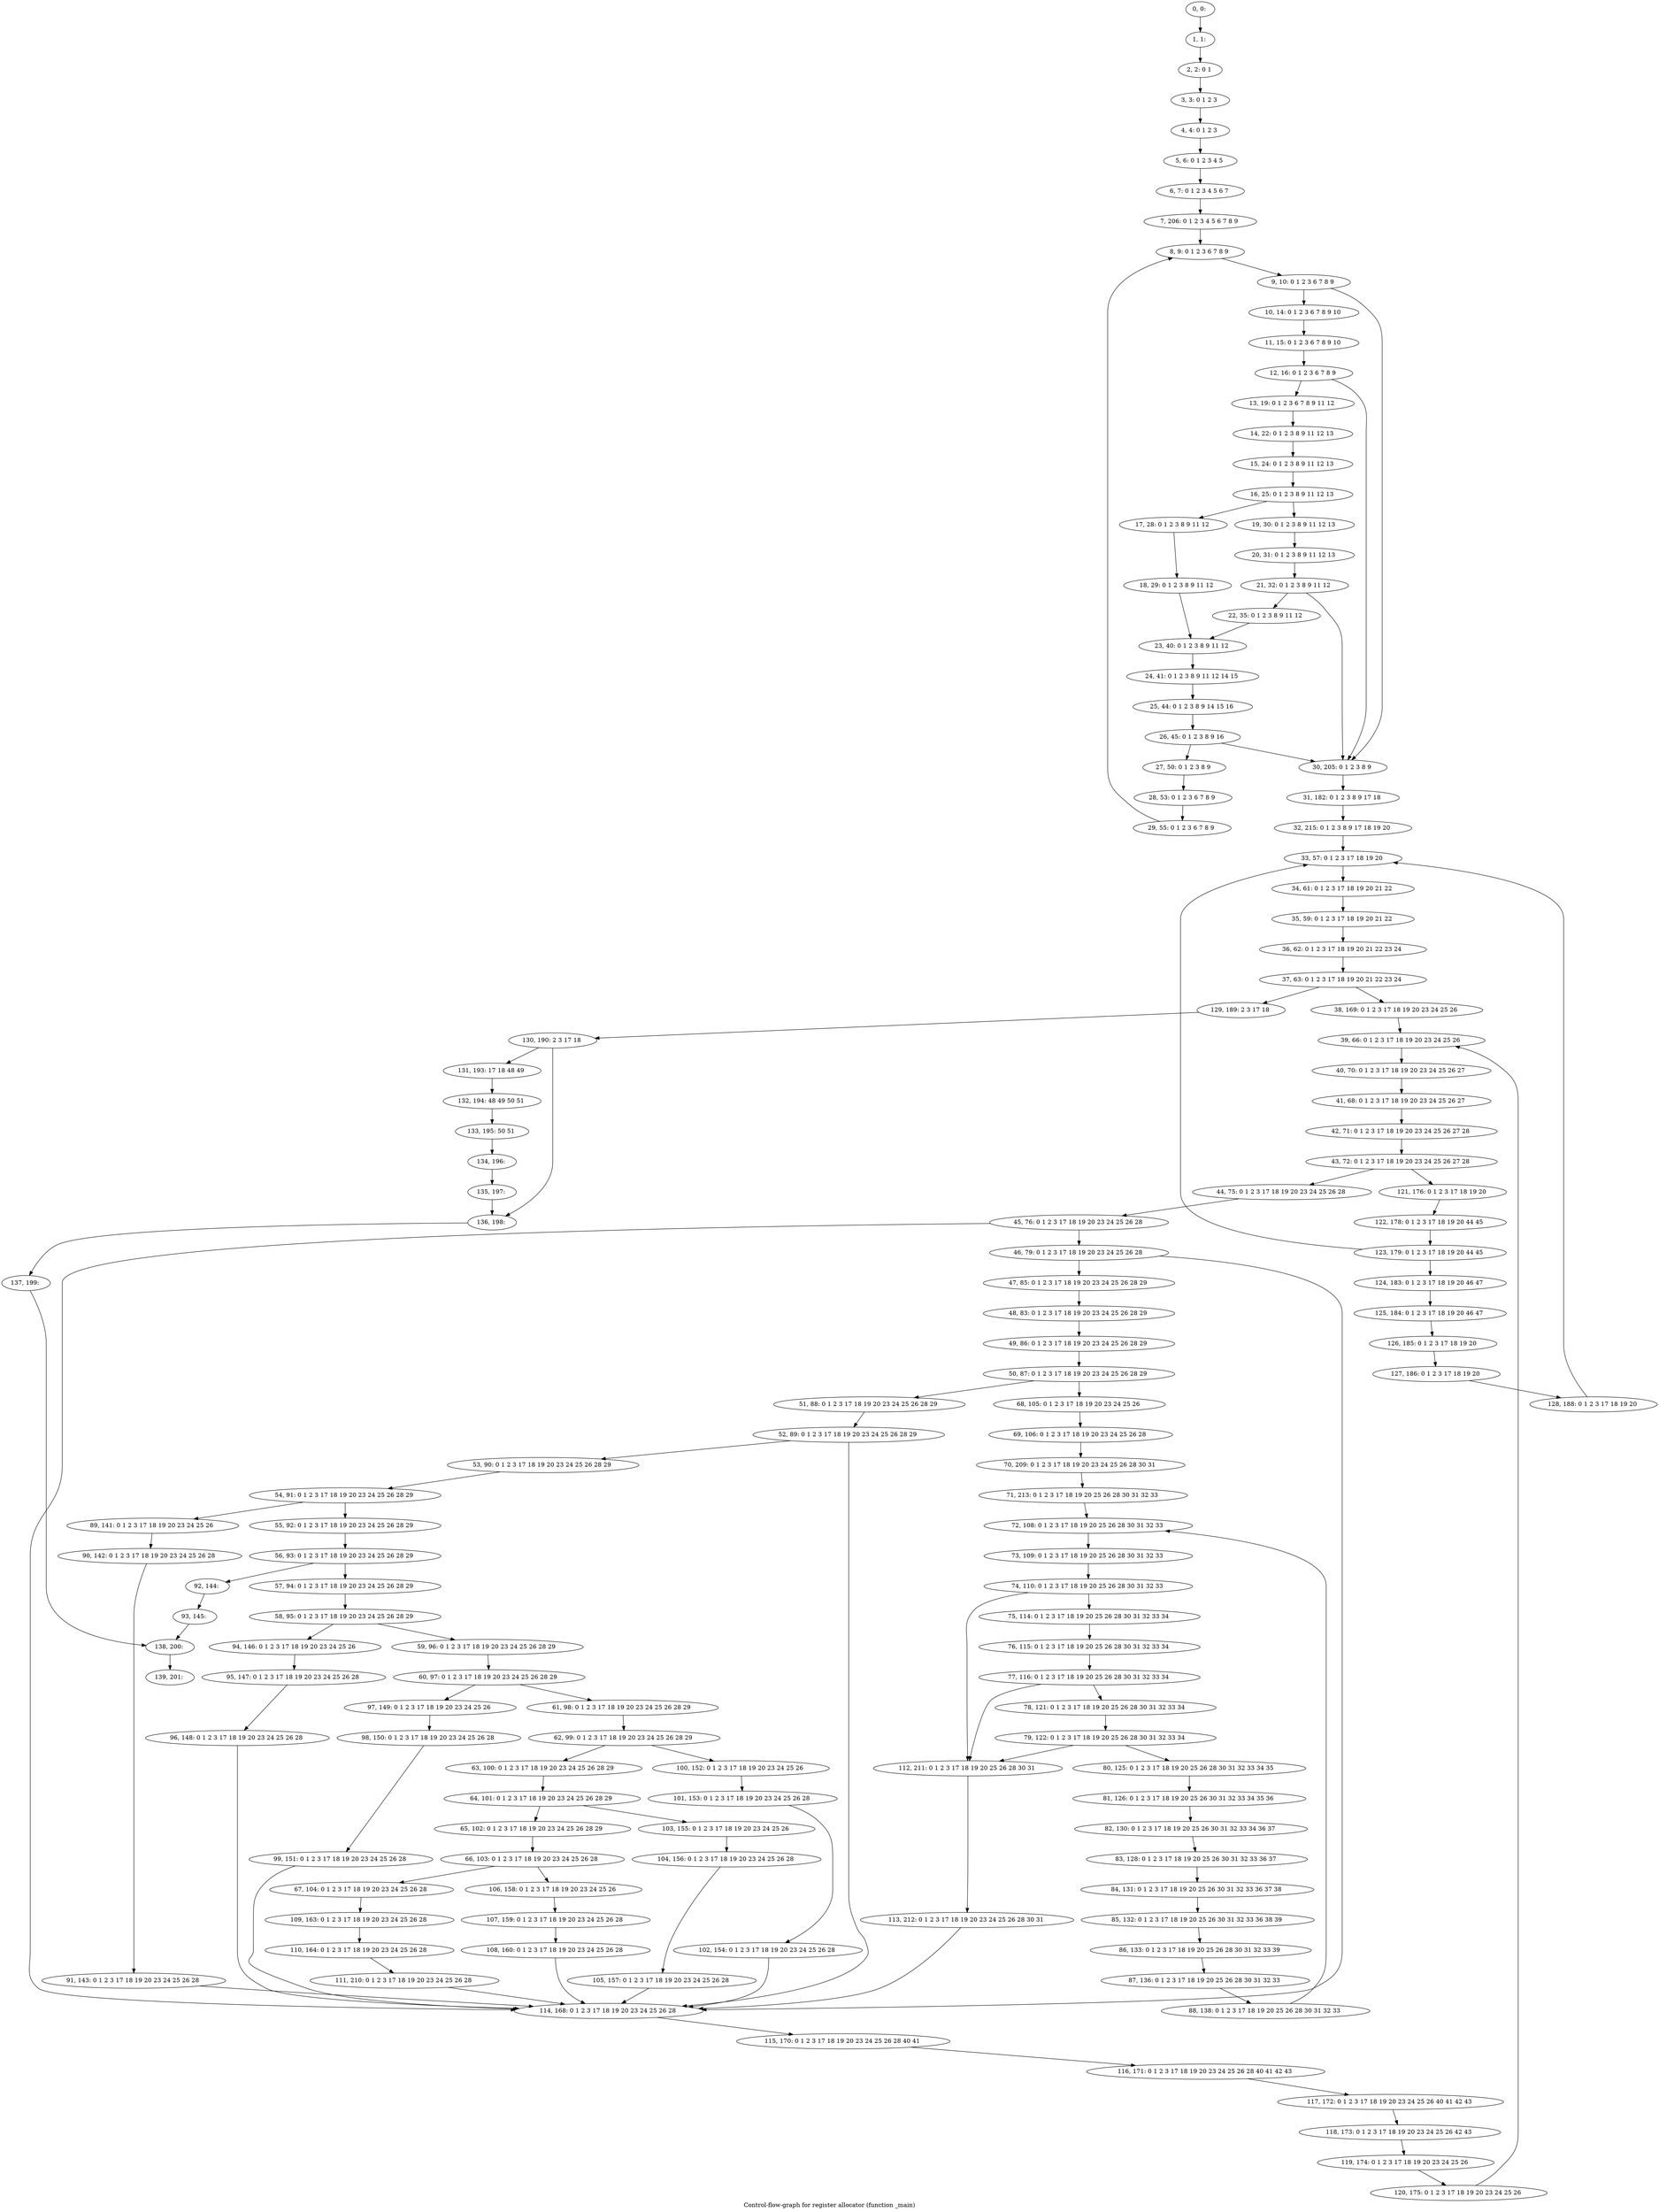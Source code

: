 digraph G {
graph [label="Control-flow-graph for register allocator (function _main)"]
0[label="0, 0: "];
1[label="1, 1: "];
2[label="2, 2: 0 1 "];
3[label="3, 3: 0 1 2 3 "];
4[label="4, 4: 0 1 2 3 "];
5[label="5, 6: 0 1 2 3 4 5 "];
6[label="6, 7: 0 1 2 3 4 5 6 7 "];
7[label="7, 206: 0 1 2 3 4 5 6 7 8 9 "];
8[label="8, 9: 0 1 2 3 6 7 8 9 "];
9[label="9, 10: 0 1 2 3 6 7 8 9 "];
10[label="10, 14: 0 1 2 3 6 7 8 9 10 "];
11[label="11, 15: 0 1 2 3 6 7 8 9 10 "];
12[label="12, 16: 0 1 2 3 6 7 8 9 "];
13[label="13, 19: 0 1 2 3 6 7 8 9 11 12 "];
14[label="14, 22: 0 1 2 3 8 9 11 12 13 "];
15[label="15, 24: 0 1 2 3 8 9 11 12 13 "];
16[label="16, 25: 0 1 2 3 8 9 11 12 13 "];
17[label="17, 28: 0 1 2 3 8 9 11 12 "];
18[label="18, 29: 0 1 2 3 8 9 11 12 "];
19[label="19, 30: 0 1 2 3 8 9 11 12 13 "];
20[label="20, 31: 0 1 2 3 8 9 11 12 13 "];
21[label="21, 32: 0 1 2 3 8 9 11 12 "];
22[label="22, 35: 0 1 2 3 8 9 11 12 "];
23[label="23, 40: 0 1 2 3 8 9 11 12 "];
24[label="24, 41: 0 1 2 3 8 9 11 12 14 15 "];
25[label="25, 44: 0 1 2 3 8 9 14 15 16 "];
26[label="26, 45: 0 1 2 3 8 9 16 "];
27[label="27, 50: 0 1 2 3 8 9 "];
28[label="28, 53: 0 1 2 3 6 7 8 9 "];
29[label="29, 55: 0 1 2 3 6 7 8 9 "];
30[label="30, 205: 0 1 2 3 8 9 "];
31[label="31, 182: 0 1 2 3 8 9 17 18 "];
32[label="32, 215: 0 1 2 3 8 9 17 18 19 20 "];
33[label="33, 57: 0 1 2 3 17 18 19 20 "];
34[label="34, 61: 0 1 2 3 17 18 19 20 21 22 "];
35[label="35, 59: 0 1 2 3 17 18 19 20 21 22 "];
36[label="36, 62: 0 1 2 3 17 18 19 20 21 22 23 24 "];
37[label="37, 63: 0 1 2 3 17 18 19 20 21 22 23 24 "];
38[label="38, 169: 0 1 2 3 17 18 19 20 23 24 25 26 "];
39[label="39, 66: 0 1 2 3 17 18 19 20 23 24 25 26 "];
40[label="40, 70: 0 1 2 3 17 18 19 20 23 24 25 26 27 "];
41[label="41, 68: 0 1 2 3 17 18 19 20 23 24 25 26 27 "];
42[label="42, 71: 0 1 2 3 17 18 19 20 23 24 25 26 27 28 "];
43[label="43, 72: 0 1 2 3 17 18 19 20 23 24 25 26 27 28 "];
44[label="44, 75: 0 1 2 3 17 18 19 20 23 24 25 26 28 "];
45[label="45, 76: 0 1 2 3 17 18 19 20 23 24 25 26 28 "];
46[label="46, 79: 0 1 2 3 17 18 19 20 23 24 25 26 28 "];
47[label="47, 85: 0 1 2 3 17 18 19 20 23 24 25 26 28 29 "];
48[label="48, 83: 0 1 2 3 17 18 19 20 23 24 25 26 28 29 "];
49[label="49, 86: 0 1 2 3 17 18 19 20 23 24 25 26 28 29 "];
50[label="50, 87: 0 1 2 3 17 18 19 20 23 24 25 26 28 29 "];
51[label="51, 88: 0 1 2 3 17 18 19 20 23 24 25 26 28 29 "];
52[label="52, 89: 0 1 2 3 17 18 19 20 23 24 25 26 28 29 "];
53[label="53, 90: 0 1 2 3 17 18 19 20 23 24 25 26 28 29 "];
54[label="54, 91: 0 1 2 3 17 18 19 20 23 24 25 26 28 29 "];
55[label="55, 92: 0 1 2 3 17 18 19 20 23 24 25 26 28 29 "];
56[label="56, 93: 0 1 2 3 17 18 19 20 23 24 25 26 28 29 "];
57[label="57, 94: 0 1 2 3 17 18 19 20 23 24 25 26 28 29 "];
58[label="58, 95: 0 1 2 3 17 18 19 20 23 24 25 26 28 29 "];
59[label="59, 96: 0 1 2 3 17 18 19 20 23 24 25 26 28 29 "];
60[label="60, 97: 0 1 2 3 17 18 19 20 23 24 25 26 28 29 "];
61[label="61, 98: 0 1 2 3 17 18 19 20 23 24 25 26 28 29 "];
62[label="62, 99: 0 1 2 3 17 18 19 20 23 24 25 26 28 29 "];
63[label="63, 100: 0 1 2 3 17 18 19 20 23 24 25 26 28 29 "];
64[label="64, 101: 0 1 2 3 17 18 19 20 23 24 25 26 28 29 "];
65[label="65, 102: 0 1 2 3 17 18 19 20 23 24 25 26 28 29 "];
66[label="66, 103: 0 1 2 3 17 18 19 20 23 24 25 26 28 "];
67[label="67, 104: 0 1 2 3 17 18 19 20 23 24 25 26 28 "];
68[label="68, 105: 0 1 2 3 17 18 19 20 23 24 25 26 "];
69[label="69, 106: 0 1 2 3 17 18 19 20 23 24 25 26 28 "];
70[label="70, 209: 0 1 2 3 17 18 19 20 23 24 25 26 28 30 31 "];
71[label="71, 213: 0 1 2 3 17 18 19 20 25 26 28 30 31 32 33 "];
72[label="72, 108: 0 1 2 3 17 18 19 20 25 26 28 30 31 32 33 "];
73[label="73, 109: 0 1 2 3 17 18 19 20 25 26 28 30 31 32 33 "];
74[label="74, 110: 0 1 2 3 17 18 19 20 25 26 28 30 31 32 33 "];
75[label="75, 114: 0 1 2 3 17 18 19 20 25 26 28 30 31 32 33 34 "];
76[label="76, 115: 0 1 2 3 17 18 19 20 25 26 28 30 31 32 33 34 "];
77[label="77, 116: 0 1 2 3 17 18 19 20 25 26 28 30 31 32 33 34 "];
78[label="78, 121: 0 1 2 3 17 18 19 20 25 26 28 30 31 32 33 34 "];
79[label="79, 122: 0 1 2 3 17 18 19 20 25 26 28 30 31 32 33 34 "];
80[label="80, 125: 0 1 2 3 17 18 19 20 25 26 28 30 31 32 33 34 35 "];
81[label="81, 126: 0 1 2 3 17 18 19 20 25 26 30 31 32 33 34 35 36 "];
82[label="82, 130: 0 1 2 3 17 18 19 20 25 26 30 31 32 33 34 36 37 "];
83[label="83, 128: 0 1 2 3 17 18 19 20 25 26 30 31 32 33 36 37 "];
84[label="84, 131: 0 1 2 3 17 18 19 20 25 26 30 31 32 33 36 37 38 "];
85[label="85, 132: 0 1 2 3 17 18 19 20 25 26 30 31 32 33 36 38 39 "];
86[label="86, 133: 0 1 2 3 17 18 19 20 25 26 28 30 31 32 33 39 "];
87[label="87, 136: 0 1 2 3 17 18 19 20 25 26 28 30 31 32 33 "];
88[label="88, 138: 0 1 2 3 17 18 19 20 25 26 28 30 31 32 33 "];
89[label="89, 141: 0 1 2 3 17 18 19 20 23 24 25 26 "];
90[label="90, 142: 0 1 2 3 17 18 19 20 23 24 25 26 28 "];
91[label="91, 143: 0 1 2 3 17 18 19 20 23 24 25 26 28 "];
92[label="92, 144: "];
93[label="93, 145: "];
94[label="94, 146: 0 1 2 3 17 18 19 20 23 24 25 26 "];
95[label="95, 147: 0 1 2 3 17 18 19 20 23 24 25 26 28 "];
96[label="96, 148: 0 1 2 3 17 18 19 20 23 24 25 26 28 "];
97[label="97, 149: 0 1 2 3 17 18 19 20 23 24 25 26 "];
98[label="98, 150: 0 1 2 3 17 18 19 20 23 24 25 26 28 "];
99[label="99, 151: 0 1 2 3 17 18 19 20 23 24 25 26 28 "];
100[label="100, 152: 0 1 2 3 17 18 19 20 23 24 25 26 "];
101[label="101, 153: 0 1 2 3 17 18 19 20 23 24 25 26 28 "];
102[label="102, 154: 0 1 2 3 17 18 19 20 23 24 25 26 28 "];
103[label="103, 155: 0 1 2 3 17 18 19 20 23 24 25 26 "];
104[label="104, 156: 0 1 2 3 17 18 19 20 23 24 25 26 28 "];
105[label="105, 157: 0 1 2 3 17 18 19 20 23 24 25 26 28 "];
106[label="106, 158: 0 1 2 3 17 18 19 20 23 24 25 26 "];
107[label="107, 159: 0 1 2 3 17 18 19 20 23 24 25 26 28 "];
108[label="108, 160: 0 1 2 3 17 18 19 20 23 24 25 26 28 "];
109[label="109, 163: 0 1 2 3 17 18 19 20 23 24 25 26 28 "];
110[label="110, 164: 0 1 2 3 17 18 19 20 23 24 25 26 28 "];
111[label="111, 210: 0 1 2 3 17 18 19 20 23 24 25 26 28 "];
112[label="112, 211: 0 1 2 3 17 18 19 20 25 26 28 30 31 "];
113[label="113, 212: 0 1 2 3 17 18 19 20 23 24 25 26 28 30 31 "];
114[label="114, 168: 0 1 2 3 17 18 19 20 23 24 25 26 28 "];
115[label="115, 170: 0 1 2 3 17 18 19 20 23 24 25 26 28 40 41 "];
116[label="116, 171: 0 1 2 3 17 18 19 20 23 24 25 26 28 40 41 42 43 "];
117[label="117, 172: 0 1 2 3 17 18 19 20 23 24 25 26 40 41 42 43 "];
118[label="118, 173: 0 1 2 3 17 18 19 20 23 24 25 26 42 43 "];
119[label="119, 174: 0 1 2 3 17 18 19 20 23 24 25 26 "];
120[label="120, 175: 0 1 2 3 17 18 19 20 23 24 25 26 "];
121[label="121, 176: 0 1 2 3 17 18 19 20 "];
122[label="122, 178: 0 1 2 3 17 18 19 20 44 45 "];
123[label="123, 179: 0 1 2 3 17 18 19 20 44 45 "];
124[label="124, 183: 0 1 2 3 17 18 19 20 46 47 "];
125[label="125, 184: 0 1 2 3 17 18 19 20 46 47 "];
126[label="126, 185: 0 1 2 3 17 18 19 20 "];
127[label="127, 186: 0 1 2 3 17 18 19 20 "];
128[label="128, 188: 0 1 2 3 17 18 19 20 "];
129[label="129, 189: 2 3 17 18 "];
130[label="130, 190: 2 3 17 18 "];
131[label="131, 193: 17 18 48 49 "];
132[label="132, 194: 48 49 50 51 "];
133[label="133, 195: 50 51 "];
134[label="134, 196: "];
135[label="135, 197: "];
136[label="136, 198: "];
137[label="137, 199: "];
138[label="138, 200: "];
139[label="139, 201: "];
0->1 ;
1->2 ;
2->3 ;
3->4 ;
4->5 ;
5->6 ;
6->7 ;
7->8 ;
8->9 ;
9->10 ;
9->30 ;
10->11 ;
11->12 ;
12->13 ;
12->30 ;
13->14 ;
14->15 ;
15->16 ;
16->17 ;
16->19 ;
17->18 ;
18->23 ;
19->20 ;
20->21 ;
21->22 ;
21->30 ;
22->23 ;
23->24 ;
24->25 ;
25->26 ;
26->27 ;
26->30 ;
27->28 ;
28->29 ;
29->8 ;
30->31 ;
31->32 ;
32->33 ;
33->34 ;
34->35 ;
35->36 ;
36->37 ;
37->38 ;
37->129 ;
38->39 ;
39->40 ;
40->41 ;
41->42 ;
42->43 ;
43->44 ;
43->121 ;
44->45 ;
45->46 ;
45->114 ;
46->47 ;
46->114 ;
47->48 ;
48->49 ;
49->50 ;
50->51 ;
50->68 ;
51->52 ;
52->53 ;
52->114 ;
53->54 ;
54->55 ;
54->89 ;
55->56 ;
56->57 ;
56->92 ;
57->58 ;
58->59 ;
58->94 ;
59->60 ;
60->61 ;
60->97 ;
61->62 ;
62->63 ;
62->100 ;
63->64 ;
64->65 ;
64->103 ;
65->66 ;
66->67 ;
66->106 ;
67->109 ;
68->69 ;
69->70 ;
70->71 ;
71->72 ;
72->73 ;
73->74 ;
74->75 ;
74->112 ;
75->76 ;
76->77 ;
77->78 ;
77->112 ;
78->79 ;
79->80 ;
79->112 ;
80->81 ;
81->82 ;
82->83 ;
83->84 ;
84->85 ;
85->86 ;
86->87 ;
87->88 ;
88->72 ;
89->90 ;
90->91 ;
91->114 ;
92->93 ;
93->138 ;
94->95 ;
95->96 ;
96->114 ;
97->98 ;
98->99 ;
99->114 ;
100->101 ;
101->102 ;
102->114 ;
103->104 ;
104->105 ;
105->114 ;
106->107 ;
107->108 ;
108->114 ;
109->110 ;
110->111 ;
111->114 ;
112->113 ;
113->114 ;
114->115 ;
115->116 ;
116->117 ;
117->118 ;
118->119 ;
119->120 ;
120->39 ;
121->122 ;
122->123 ;
123->124 ;
123->33 ;
124->125 ;
125->126 ;
126->127 ;
127->128 ;
128->33 ;
129->130 ;
130->131 ;
130->136 ;
131->132 ;
132->133 ;
133->134 ;
134->135 ;
135->136 ;
136->137 ;
137->138 ;
138->139 ;
}
